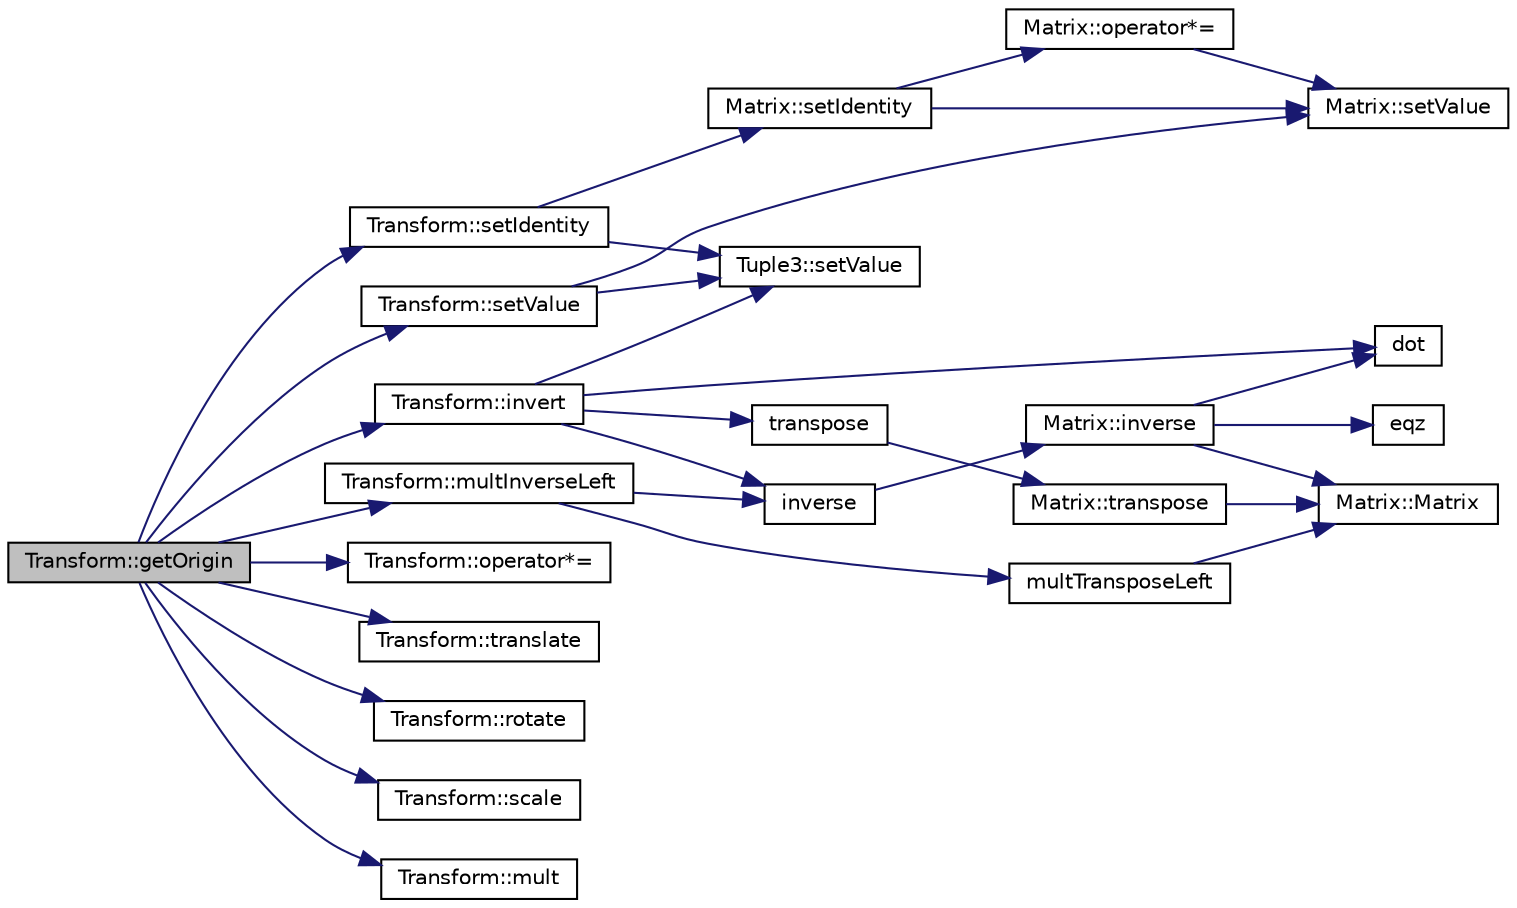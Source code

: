 digraph "Transform::getOrigin"
{
  edge [fontname="Helvetica",fontsize="10",labelfontname="Helvetica",labelfontsize="10"];
  node [fontname="Helvetica",fontsize="10",shape=record];
  rankdir="LR";
  Node1 [label="Transform::getOrigin",height=0.2,width=0.4,color="black", fillcolor="grey75", style="filled", fontcolor="black"];
  Node1 -> Node2 [color="midnightblue",fontsize="10",style="solid",fontname="Helvetica"];
  Node2 [label="Transform::setValue",height=0.2,width=0.4,color="black", fillcolor="white", style="filled",URL="$class_transform.html#afaebfe7d38fe50a4b45a80a0927e53bd"];
  Node2 -> Node3 [color="midnightblue",fontsize="10",style="solid",fontname="Helvetica"];
  Node3 [label="Matrix::setValue",height=0.2,width=0.4,color="black", fillcolor="white", style="filled",URL="$class_matrix.html#a6db0d5bffe96f02e3ff3ff899e0c4d8d"];
  Node2 -> Node4 [color="midnightblue",fontsize="10",style="solid",fontname="Helvetica"];
  Node4 [label="Tuple3::setValue",height=0.2,width=0.4,color="black", fillcolor="white", style="filled",URL="$class_tuple3.html#a3ef593aef12718dc19f9cc0acff26491"];
  Node1 -> Node5 [color="midnightblue",fontsize="10",style="solid",fontname="Helvetica"];
  Node5 [label="Transform::setIdentity",height=0.2,width=0.4,color="black", fillcolor="white", style="filled",URL="$class_transform.html#ae629833596d63ea55a4d25ae8e50dbe6"];
  Node5 -> Node6 [color="midnightblue",fontsize="10",style="solid",fontname="Helvetica"];
  Node6 [label="Matrix::setIdentity",height=0.2,width=0.4,color="black", fillcolor="white", style="filled",URL="$class_matrix.html#a7c56f28d03ac651fbb3c9af5c5fac653"];
  Node6 -> Node3 [color="midnightblue",fontsize="10",style="solid",fontname="Helvetica"];
  Node6 -> Node7 [color="midnightblue",fontsize="10",style="solid",fontname="Helvetica"];
  Node7 [label="Matrix::operator*=",height=0.2,width=0.4,color="black", fillcolor="white", style="filled",URL="$class_matrix.html#aac6dd563f8c6f859f3d0760f406a1a58"];
  Node7 -> Node3 [color="midnightblue",fontsize="10",style="solid",fontname="Helvetica"];
  Node5 -> Node4 [color="midnightblue",fontsize="10",style="solid",fontname="Helvetica"];
  Node1 -> Node8 [color="midnightblue",fontsize="10",style="solid",fontname="Helvetica"];
  Node8 [label="Transform::operator*=",height=0.2,width=0.4,color="black", fillcolor="white", style="filled",URL="$class_transform.html#a3a28f3354c20292b5edc098a6834b31e"];
  Node1 -> Node9 [color="midnightblue",fontsize="10",style="solid",fontname="Helvetica"];
  Node9 [label="Transform::translate",height=0.2,width=0.4,color="black", fillcolor="white", style="filled",URL="$class_transform.html#adf0c2b5f69bcd3ab1265a5aba77293c7"];
  Node1 -> Node10 [color="midnightblue",fontsize="10",style="solid",fontname="Helvetica"];
  Node10 [label="Transform::rotate",height=0.2,width=0.4,color="black", fillcolor="white", style="filled",URL="$class_transform.html#a6223813ee049df47ea7af8b90ddf802e"];
  Node1 -> Node11 [color="midnightblue",fontsize="10",style="solid",fontname="Helvetica"];
  Node11 [label="Transform::scale",height=0.2,width=0.4,color="black", fillcolor="white", style="filled",URL="$class_transform.html#aefd6c04414a3e21d823b84249c8cb1cc"];
  Node1 -> Node12 [color="midnightblue",fontsize="10",style="solid",fontname="Helvetica"];
  Node12 [label="Transform::invert",height=0.2,width=0.4,color="black", fillcolor="white", style="filled",URL="$class_transform.html#abb59c3d8e5a337bf03173ff37ac67c93"];
  Node12 -> Node13 [color="midnightblue",fontsize="10",style="solid",fontname="Helvetica"];
  Node13 [label="inverse",height=0.2,width=0.4,color="black", fillcolor="white", style="filled",URL="$_matrix_8h.html#aff21cecb1b3c4d8e3f3d525edebd7d5c"];
  Node13 -> Node14 [color="midnightblue",fontsize="10",style="solid",fontname="Helvetica"];
  Node14 [label="Matrix::inverse",height=0.2,width=0.4,color="black", fillcolor="white", style="filled",URL="$class_matrix.html#a6783f936127313b660c4f67e4455ab05"];
  Node14 -> Node15 [color="midnightblue",fontsize="10",style="solid",fontname="Helvetica"];
  Node15 [label="dot",height=0.2,width=0.4,color="black", fillcolor="white", style="filled",URL="$_quaternion_8h.html#af8cf8caa91dd2209c53a956d41cb26ae"];
  Node14 -> Node16 [color="midnightblue",fontsize="10",style="solid",fontname="Helvetica"];
  Node16 [label="eqz",height=0.2,width=0.4,color="black", fillcolor="white", style="filled",URL="$_basic_8h.html#a665ec20bb54e4ac38c9068f7d18893d2"];
  Node14 -> Node17 [color="midnightblue",fontsize="10",style="solid",fontname="Helvetica"];
  Node17 [label="Matrix::Matrix",height=0.2,width=0.4,color="black", fillcolor="white", style="filled",URL="$class_matrix.html#a2dba13c45127354c9f75ef576f49269b"];
  Node12 -> Node18 [color="midnightblue",fontsize="10",style="solid",fontname="Helvetica"];
  Node18 [label="transpose",height=0.2,width=0.4,color="black", fillcolor="white", style="filled",URL="$_matrix_8h.html#ae70e63522ef4aa5e6fe6979b295e07e0"];
  Node18 -> Node19 [color="midnightblue",fontsize="10",style="solid",fontname="Helvetica"];
  Node19 [label="Matrix::transpose",height=0.2,width=0.4,color="black", fillcolor="white", style="filled",URL="$class_matrix.html#a9da9f5ee8215491cc54ecc59ddeb3f73"];
  Node19 -> Node17 [color="midnightblue",fontsize="10",style="solid",fontname="Helvetica"];
  Node12 -> Node4 [color="midnightblue",fontsize="10",style="solid",fontname="Helvetica"];
  Node12 -> Node15 [color="midnightblue",fontsize="10",style="solid",fontname="Helvetica"];
  Node1 -> Node20 [color="midnightblue",fontsize="10",style="solid",fontname="Helvetica"];
  Node20 [label="Transform::mult",height=0.2,width=0.4,color="black", fillcolor="white", style="filled",URL="$class_transform.html#adadd9e8695ef73116bbcd7ce00b6e138"];
  Node1 -> Node21 [color="midnightblue",fontsize="10",style="solid",fontname="Helvetica"];
  Node21 [label="Transform::multInverseLeft",height=0.2,width=0.4,color="black", fillcolor="white", style="filled",URL="$class_transform.html#aee783f6b5eba26a4f088bf4fd0dfa6d1"];
  Node21 -> Node13 [color="midnightblue",fontsize="10",style="solid",fontname="Helvetica"];
  Node21 -> Node22 [color="midnightblue",fontsize="10",style="solid",fontname="Helvetica"];
  Node22 [label="multTransposeLeft",height=0.2,width=0.4,color="black", fillcolor="white", style="filled",URL="$_matrix_8h.html#ae447bb8255f6de83d3898ec465574e26"];
  Node22 -> Node17 [color="midnightblue",fontsize="10",style="solid",fontname="Helvetica"];
}
